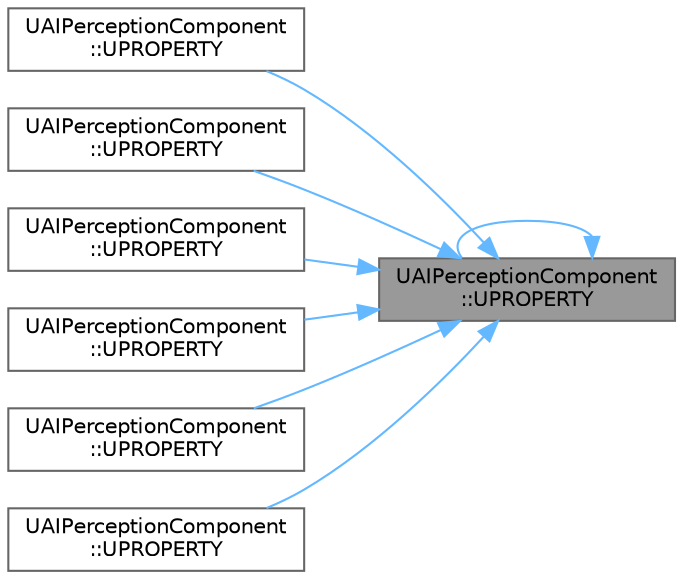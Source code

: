 digraph "UAIPerceptionComponent::UPROPERTY"
{
 // INTERACTIVE_SVG=YES
 // LATEX_PDF_SIZE
  bgcolor="transparent";
  edge [fontname=Helvetica,fontsize=10,labelfontname=Helvetica,labelfontsize=10];
  node [fontname=Helvetica,fontsize=10,shape=box,height=0.2,width=0.4];
  rankdir="RL";
  Node1 [id="Node000001",label="UAIPerceptionComponent\l::UPROPERTY",height=0.2,width=0.4,color="gray40", fillcolor="grey60", style="filled", fontcolor="black",tooltip=" "];
  Node1 -> Node2 [id="edge1_Node000001_Node000002",dir="back",color="steelblue1",style="solid",tooltip=" "];
  Node2 [id="Node000002",label="UAIPerceptionComponent\l::UPROPERTY",height=0.2,width=0.4,color="grey40", fillcolor="white", style="filled",URL="$da/de8/classUAIPerceptionComponent.html#ae8b08581c13098aff1bd31145ce98c10",tooltip="Notifies all bound delegates that the perception info has been forgotten for a given target."];
  Node1 -> Node3 [id="edge2_Node000001_Node000003",dir="back",color="steelblue1",style="solid",tooltip=" "];
  Node3 [id="Node000003",label="UAIPerceptionComponent\l::UPROPERTY",height=0.2,width=0.4,color="grey40", fillcolor="white", style="filled",URL="$da/de8/classUAIPerceptionComponent.html#a2c9bb5520cbe7391d2ad7ca1cba5e88b",tooltip="Notifies all bound objects that perception info has been updated for a given target."];
  Node1 -> Node4 [id="edge3_Node000001_Node000004",dir="back",color="steelblue1",style="solid",tooltip=" "];
  Node4 [id="Node000004",label="UAIPerceptionComponent\l::UPROPERTY",height=0.2,width=0.4,color="grey40", fillcolor="white", style="filled",URL="$da/de8/classUAIPerceptionComponent.html#a7c260c1c192c66dfaef6b81509bd33b2",tooltip="Notifies all bound objects that perception info has been updated for a given target."];
  Node1 -> Node5 [id="edge4_Node000001_Node000005",dir="back",color="steelblue1",style="solid",tooltip=" "];
  Node5 [id="Node000005",label="UAIPerceptionComponent\l::UPROPERTY",height=0.2,width=0.4,color="grey40", fillcolor="white", style="filled",URL="$da/de8/classUAIPerceptionComponent.html#a9f6eb70f609eb16e900803fb7bdecb45",tooltip=" "];
  Node1 -> Node1 [id="edge5_Node000001_Node000001",dir="back",color="steelblue1",style="solid",tooltip=" "];
  Node1 -> Node6 [id="edge6_Node000001_Node000006",dir="back",color="steelblue1",style="solid",tooltip=" "];
  Node6 [id="Node000006",label="UAIPerceptionComponent\l::UPROPERTY",height=0.2,width=0.4,color="grey40", fillcolor="white", style="filled",URL="$da/de8/classUAIPerceptionComponent.html#a476eca024b450499f1a64b0f9cc26dbd",tooltip=" "];
  Node1 -> Node7 [id="edge7_Node000001_Node000007",dir="back",color="steelblue1",style="solid",tooltip=" "];
  Node7 [id="Node000007",label="UAIPerceptionComponent\l::UPROPERTY",height=0.2,width=0.4,color="grey40", fillcolor="white", style="filled",URL="$da/de8/classUAIPerceptionComponent.html#a687ae8cc7aea6368475385757b3847ed",tooltip="Indicated sense that takes precedence over other senses when determining sensed actor's location."];
}
